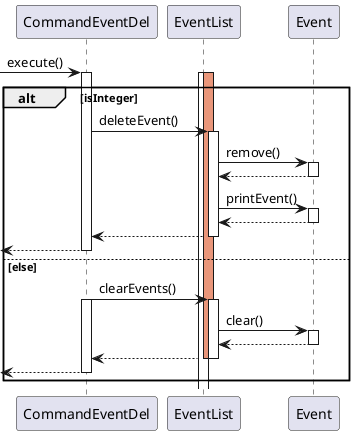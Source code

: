 @startuml

 -> CommandEventDel: execute()
activate CommandEventDel
activate EventList
activate EventList #DarkSalmon
alt isInteger
    CommandEventDel -> EventList : deleteEvent()
    activate EventList
    EventList -> Event: remove()
    activate Event
    return
    EventList -> Event : printEvent()
   activate Event
    return
    return
    return
else else
 CommandEventDel -> EventList : clearEvents()
 activate EventList
 activate CommandEventDel
 EventList -> Event: clear()
 activate Event
 return
 return
 deactivate EventList
 return
 deactivate CommandEventDel
end
@enduml